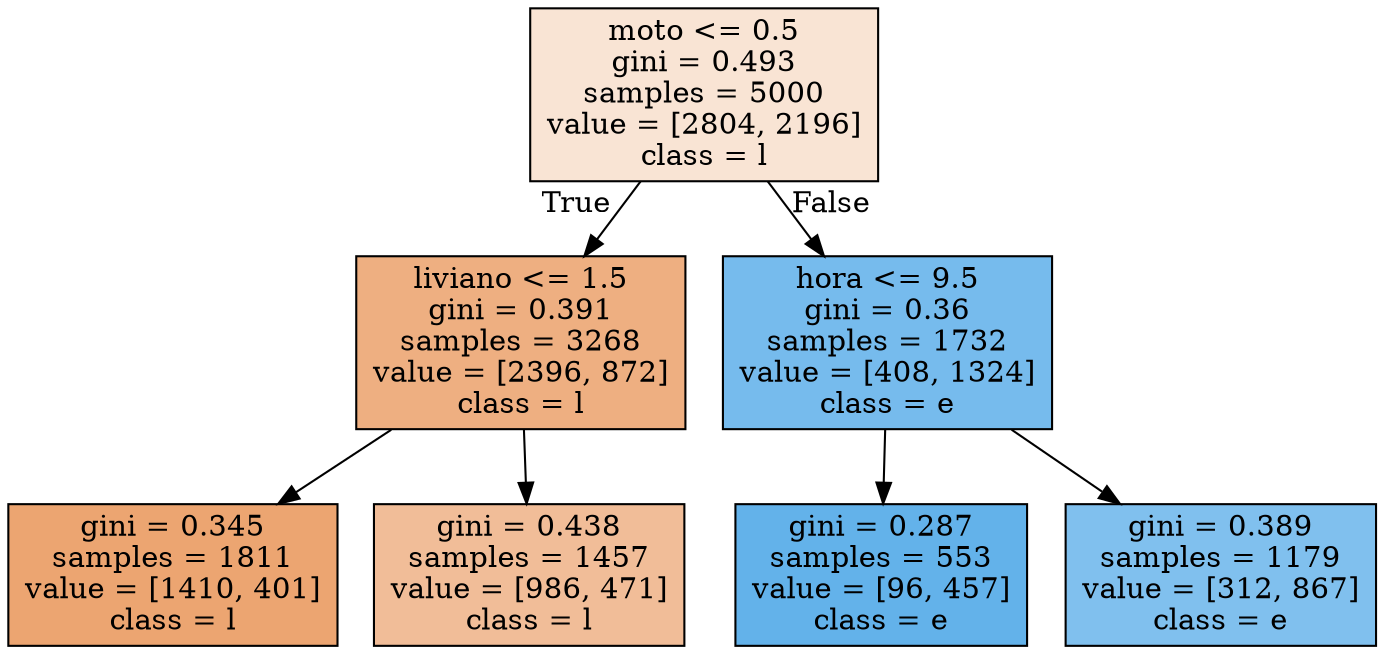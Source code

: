 digraph Tree {
node [shape=box, style="filled", color="black"] ;
0 [label="moto <= 0.5\ngini = 0.493\nsamples = 5000\nvalue = [2804, 2196]\nclass = l", fillcolor="#f9e4d4"] ;
1 [label="liviano <= 1.5\ngini = 0.391\nsamples = 3268\nvalue = [2396, 872]\nclass = l", fillcolor="#eeaf81"] ;
0 -> 1 [labeldistance=2.5, labelangle=45, headlabel="True"] ;
2 [label="gini = 0.345\nsamples = 1811\nvalue = [1410, 401]\nclass = l", fillcolor="#eca571"] ;
1 -> 2 ;
3 [label="gini = 0.438\nsamples = 1457\nvalue = [986, 471]\nclass = l", fillcolor="#f1bd98"] ;
1 -> 3 ;
4 [label="hora <= 9.5\ngini = 0.36\nsamples = 1732\nvalue = [408, 1324]\nclass = e", fillcolor="#76bbed"] ;
0 -> 4 [labeldistance=2.5, labelangle=-45, headlabel="False"] ;
5 [label="gini = 0.287\nsamples = 553\nvalue = [96, 457]\nclass = e", fillcolor="#63b2ea"] ;
4 -> 5 ;
6 [label="gini = 0.389\nsamples = 1179\nvalue = [312, 867]\nclass = e", fillcolor="#80c0ee"] ;
4 -> 6 ;
}